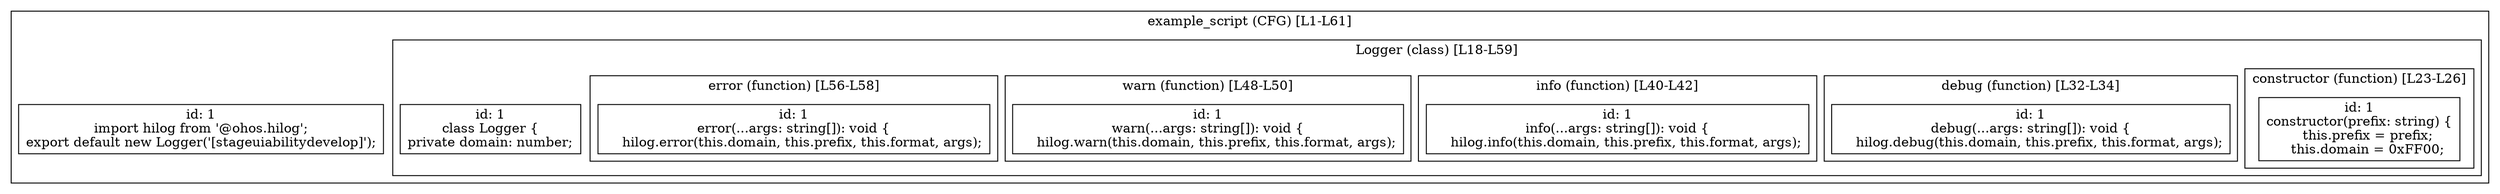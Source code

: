 digraph "113.ts" {
  subgraph "cluster_1" {
    label="example_script (CFG) [L1-L61]";
    node_1_1 [label="id: 1\nimport hilog from '@ohos.hilog';
export default new Logger('[stageuiabilitydevelop]');", shape=box];
  subgraph "cluster_2" {
    label="Logger (class) [L18-L59]";
    node_2_1 [label="id: 1\nclass Logger {
private domain: number;", shape=box];
  subgraph "cluster_3" {
    label="constructor (function) [L23-L26]";
    node_3_1 [label="id: 1\nconstructor(prefix: string) {
    this.prefix = prefix;
    this.domain = 0xFF00;", shape=box];
  }
  subgraph "cluster_4" {
    label="debug (function) [L32-L34]";
    node_4_1 [label="id: 1\ndebug(...args: string[]): void {
    hilog.debug(this.domain, this.prefix, this.format, args);", shape=box];
  }
  subgraph "cluster_5" {
    label="info (function) [L40-L42]";
    node_5_1 [label="id: 1\ninfo(...args: string[]): void {
    hilog.info(this.domain, this.prefix, this.format, args);", shape=box];
  }
  subgraph "cluster_6" {
    label="warn (function) [L48-L50]";
    node_6_1 [label="id: 1\nwarn(...args: string[]): void {
    hilog.warn(this.domain, this.prefix, this.format, args);", shape=box];
  }
  subgraph "cluster_7" {
    label="error (function) [L56-L58]";
    node_7_1 [label="id: 1\nerror(...args: string[]): void {
    hilog.error(this.domain, this.prefix, this.format, args);", shape=box];
  }
  }
  }
}